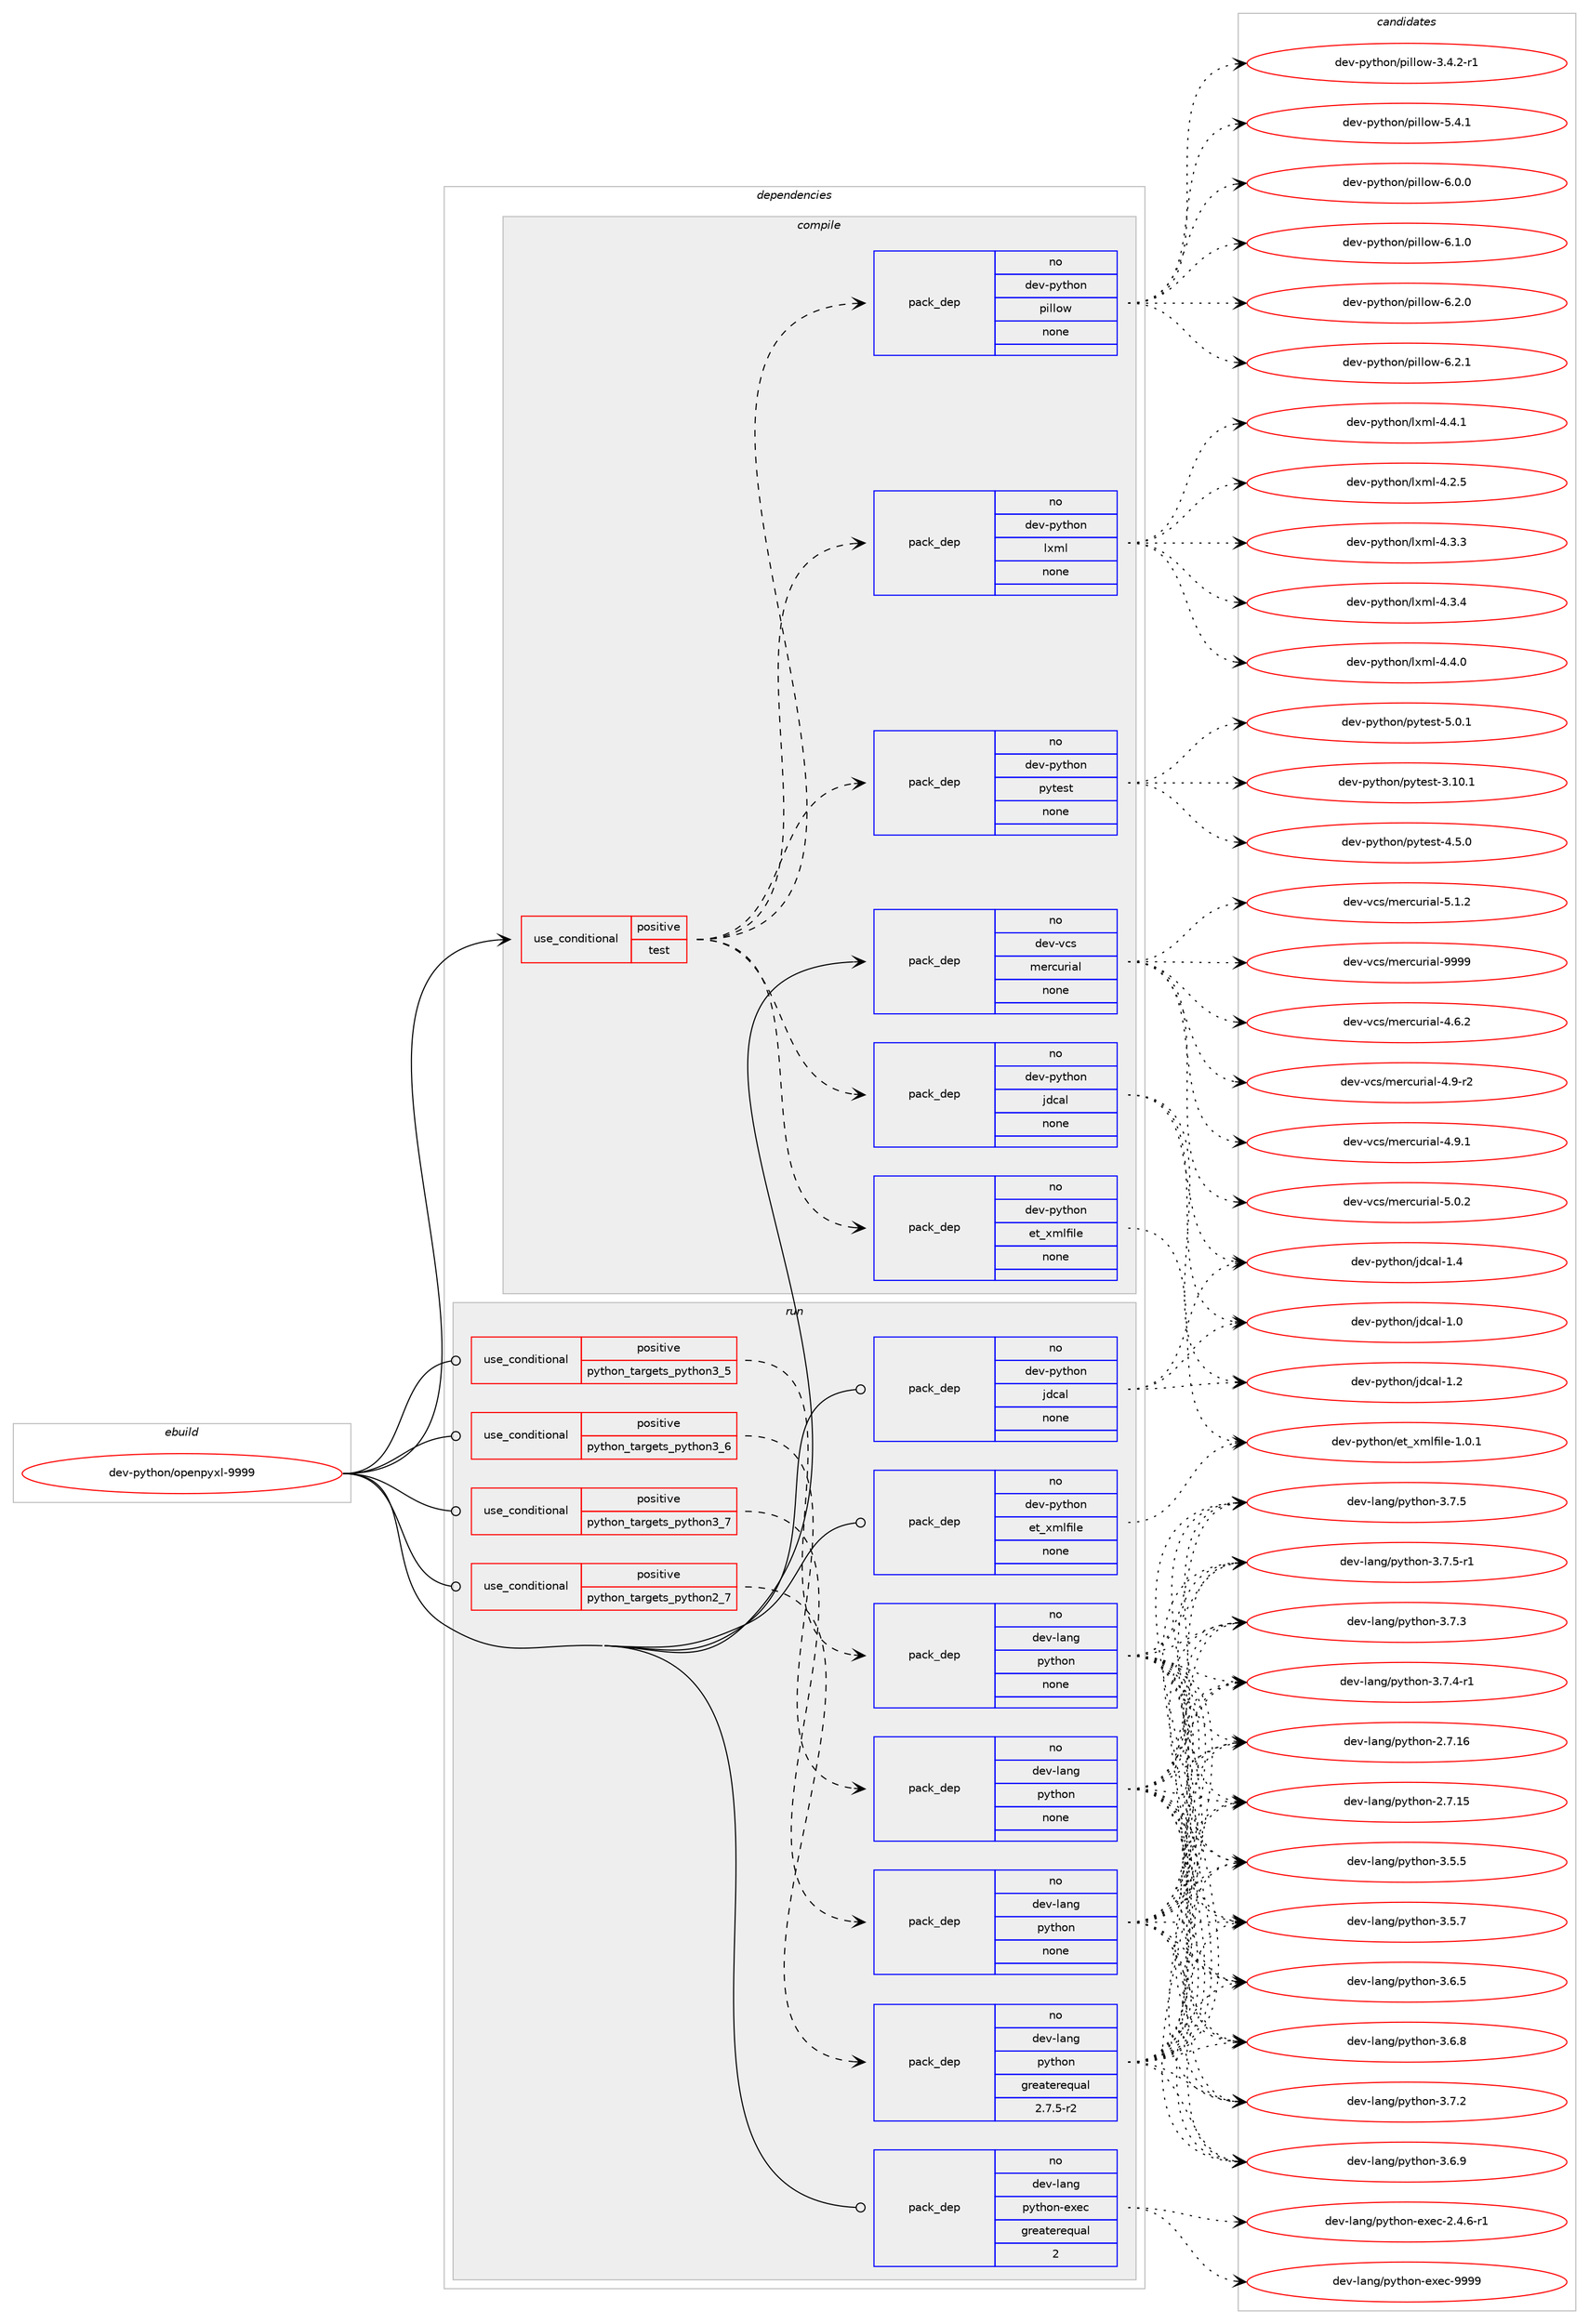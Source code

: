 digraph prolog {

# *************
# Graph options
# *************

newrank=true;
concentrate=true;
compound=true;
graph [rankdir=LR,fontname=Helvetica,fontsize=10,ranksep=1.5];#, ranksep=2.5, nodesep=0.2];
edge  [arrowhead=vee];
node  [fontname=Helvetica,fontsize=10];

# **********
# The ebuild
# **********

subgraph cluster_leftcol {
color=gray;
rank=same;
label=<<i>ebuild</i>>;
id [label="dev-python/openpyxl-9999", color=red, width=4, href="../dev-python/openpyxl-9999.svg"];
}

# ****************
# The dependencies
# ****************

subgraph cluster_midcol {
color=gray;
label=<<i>dependencies</i>>;
subgraph cluster_compile {
fillcolor="#eeeeee";
style=filled;
label=<<i>compile</i>>;
subgraph cond143584 {
dependency617990 [label=<<TABLE BORDER="0" CELLBORDER="1" CELLSPACING="0" CELLPADDING="4"><TR><TD ROWSPAN="3" CELLPADDING="10">use_conditional</TD></TR><TR><TD>positive</TD></TR><TR><TD>test</TD></TR></TABLE>>, shape=none, color=red];
subgraph pack462598 {
dependency617991 [label=<<TABLE BORDER="0" CELLBORDER="1" CELLSPACING="0" CELLPADDING="4" WIDTH="220"><TR><TD ROWSPAN="6" CELLPADDING="30">pack_dep</TD></TR><TR><TD WIDTH="110">no</TD></TR><TR><TD>dev-python</TD></TR><TR><TD>jdcal</TD></TR><TR><TD>none</TD></TR><TR><TD></TD></TR></TABLE>>, shape=none, color=blue];
}
dependency617990:e -> dependency617991:w [weight=20,style="dashed",arrowhead="vee"];
subgraph pack462599 {
dependency617992 [label=<<TABLE BORDER="0" CELLBORDER="1" CELLSPACING="0" CELLPADDING="4" WIDTH="220"><TR><TD ROWSPAN="6" CELLPADDING="30">pack_dep</TD></TR><TR><TD WIDTH="110">no</TD></TR><TR><TD>dev-python</TD></TR><TR><TD>et_xmlfile</TD></TR><TR><TD>none</TD></TR><TR><TD></TD></TR></TABLE>>, shape=none, color=blue];
}
dependency617990:e -> dependency617992:w [weight=20,style="dashed",arrowhead="vee"];
subgraph pack462600 {
dependency617993 [label=<<TABLE BORDER="0" CELLBORDER="1" CELLSPACING="0" CELLPADDING="4" WIDTH="220"><TR><TD ROWSPAN="6" CELLPADDING="30">pack_dep</TD></TR><TR><TD WIDTH="110">no</TD></TR><TR><TD>dev-python</TD></TR><TR><TD>pytest</TD></TR><TR><TD>none</TD></TR><TR><TD></TD></TR></TABLE>>, shape=none, color=blue];
}
dependency617990:e -> dependency617993:w [weight=20,style="dashed",arrowhead="vee"];
subgraph pack462601 {
dependency617994 [label=<<TABLE BORDER="0" CELLBORDER="1" CELLSPACING="0" CELLPADDING="4" WIDTH="220"><TR><TD ROWSPAN="6" CELLPADDING="30">pack_dep</TD></TR><TR><TD WIDTH="110">no</TD></TR><TR><TD>dev-python</TD></TR><TR><TD>lxml</TD></TR><TR><TD>none</TD></TR><TR><TD></TD></TR></TABLE>>, shape=none, color=blue];
}
dependency617990:e -> dependency617994:w [weight=20,style="dashed",arrowhead="vee"];
subgraph pack462602 {
dependency617995 [label=<<TABLE BORDER="0" CELLBORDER="1" CELLSPACING="0" CELLPADDING="4" WIDTH="220"><TR><TD ROWSPAN="6" CELLPADDING="30">pack_dep</TD></TR><TR><TD WIDTH="110">no</TD></TR><TR><TD>dev-python</TD></TR><TR><TD>pillow</TD></TR><TR><TD>none</TD></TR><TR><TD></TD></TR></TABLE>>, shape=none, color=blue];
}
dependency617990:e -> dependency617995:w [weight=20,style="dashed",arrowhead="vee"];
}
id:e -> dependency617990:w [weight=20,style="solid",arrowhead="vee"];
subgraph pack462603 {
dependency617996 [label=<<TABLE BORDER="0" CELLBORDER="1" CELLSPACING="0" CELLPADDING="4" WIDTH="220"><TR><TD ROWSPAN="6" CELLPADDING="30">pack_dep</TD></TR><TR><TD WIDTH="110">no</TD></TR><TR><TD>dev-vcs</TD></TR><TR><TD>mercurial</TD></TR><TR><TD>none</TD></TR><TR><TD></TD></TR></TABLE>>, shape=none, color=blue];
}
id:e -> dependency617996:w [weight=20,style="solid",arrowhead="vee"];
}
subgraph cluster_compileandrun {
fillcolor="#eeeeee";
style=filled;
label=<<i>compile and run</i>>;
}
subgraph cluster_run {
fillcolor="#eeeeee";
style=filled;
label=<<i>run</i>>;
subgraph cond143585 {
dependency617997 [label=<<TABLE BORDER="0" CELLBORDER="1" CELLSPACING="0" CELLPADDING="4"><TR><TD ROWSPAN="3" CELLPADDING="10">use_conditional</TD></TR><TR><TD>positive</TD></TR><TR><TD>python_targets_python2_7</TD></TR></TABLE>>, shape=none, color=red];
subgraph pack462604 {
dependency617998 [label=<<TABLE BORDER="0" CELLBORDER="1" CELLSPACING="0" CELLPADDING="4" WIDTH="220"><TR><TD ROWSPAN="6" CELLPADDING="30">pack_dep</TD></TR><TR><TD WIDTH="110">no</TD></TR><TR><TD>dev-lang</TD></TR><TR><TD>python</TD></TR><TR><TD>greaterequal</TD></TR><TR><TD>2.7.5-r2</TD></TR></TABLE>>, shape=none, color=blue];
}
dependency617997:e -> dependency617998:w [weight=20,style="dashed",arrowhead="vee"];
}
id:e -> dependency617997:w [weight=20,style="solid",arrowhead="odot"];
subgraph cond143586 {
dependency617999 [label=<<TABLE BORDER="0" CELLBORDER="1" CELLSPACING="0" CELLPADDING="4"><TR><TD ROWSPAN="3" CELLPADDING="10">use_conditional</TD></TR><TR><TD>positive</TD></TR><TR><TD>python_targets_python3_5</TD></TR></TABLE>>, shape=none, color=red];
subgraph pack462605 {
dependency618000 [label=<<TABLE BORDER="0" CELLBORDER="1" CELLSPACING="0" CELLPADDING="4" WIDTH="220"><TR><TD ROWSPAN="6" CELLPADDING="30">pack_dep</TD></TR><TR><TD WIDTH="110">no</TD></TR><TR><TD>dev-lang</TD></TR><TR><TD>python</TD></TR><TR><TD>none</TD></TR><TR><TD></TD></TR></TABLE>>, shape=none, color=blue];
}
dependency617999:e -> dependency618000:w [weight=20,style="dashed",arrowhead="vee"];
}
id:e -> dependency617999:w [weight=20,style="solid",arrowhead="odot"];
subgraph cond143587 {
dependency618001 [label=<<TABLE BORDER="0" CELLBORDER="1" CELLSPACING="0" CELLPADDING="4"><TR><TD ROWSPAN="3" CELLPADDING="10">use_conditional</TD></TR><TR><TD>positive</TD></TR><TR><TD>python_targets_python3_6</TD></TR></TABLE>>, shape=none, color=red];
subgraph pack462606 {
dependency618002 [label=<<TABLE BORDER="0" CELLBORDER="1" CELLSPACING="0" CELLPADDING="4" WIDTH="220"><TR><TD ROWSPAN="6" CELLPADDING="30">pack_dep</TD></TR><TR><TD WIDTH="110">no</TD></TR><TR><TD>dev-lang</TD></TR><TR><TD>python</TD></TR><TR><TD>none</TD></TR><TR><TD></TD></TR></TABLE>>, shape=none, color=blue];
}
dependency618001:e -> dependency618002:w [weight=20,style="dashed",arrowhead="vee"];
}
id:e -> dependency618001:w [weight=20,style="solid",arrowhead="odot"];
subgraph cond143588 {
dependency618003 [label=<<TABLE BORDER="0" CELLBORDER="1" CELLSPACING="0" CELLPADDING="4"><TR><TD ROWSPAN="3" CELLPADDING="10">use_conditional</TD></TR><TR><TD>positive</TD></TR><TR><TD>python_targets_python3_7</TD></TR></TABLE>>, shape=none, color=red];
subgraph pack462607 {
dependency618004 [label=<<TABLE BORDER="0" CELLBORDER="1" CELLSPACING="0" CELLPADDING="4" WIDTH="220"><TR><TD ROWSPAN="6" CELLPADDING="30">pack_dep</TD></TR><TR><TD WIDTH="110">no</TD></TR><TR><TD>dev-lang</TD></TR><TR><TD>python</TD></TR><TR><TD>none</TD></TR><TR><TD></TD></TR></TABLE>>, shape=none, color=blue];
}
dependency618003:e -> dependency618004:w [weight=20,style="dashed",arrowhead="vee"];
}
id:e -> dependency618003:w [weight=20,style="solid",arrowhead="odot"];
subgraph pack462608 {
dependency618005 [label=<<TABLE BORDER="0" CELLBORDER="1" CELLSPACING="0" CELLPADDING="4" WIDTH="220"><TR><TD ROWSPAN="6" CELLPADDING="30">pack_dep</TD></TR><TR><TD WIDTH="110">no</TD></TR><TR><TD>dev-lang</TD></TR><TR><TD>python-exec</TD></TR><TR><TD>greaterequal</TD></TR><TR><TD>2</TD></TR></TABLE>>, shape=none, color=blue];
}
id:e -> dependency618005:w [weight=20,style="solid",arrowhead="odot"];
subgraph pack462609 {
dependency618006 [label=<<TABLE BORDER="0" CELLBORDER="1" CELLSPACING="0" CELLPADDING="4" WIDTH="220"><TR><TD ROWSPAN="6" CELLPADDING="30">pack_dep</TD></TR><TR><TD WIDTH="110">no</TD></TR><TR><TD>dev-python</TD></TR><TR><TD>et_xmlfile</TD></TR><TR><TD>none</TD></TR><TR><TD></TD></TR></TABLE>>, shape=none, color=blue];
}
id:e -> dependency618006:w [weight=20,style="solid",arrowhead="odot"];
subgraph pack462610 {
dependency618007 [label=<<TABLE BORDER="0" CELLBORDER="1" CELLSPACING="0" CELLPADDING="4" WIDTH="220"><TR><TD ROWSPAN="6" CELLPADDING="30">pack_dep</TD></TR><TR><TD WIDTH="110">no</TD></TR><TR><TD>dev-python</TD></TR><TR><TD>jdcal</TD></TR><TR><TD>none</TD></TR><TR><TD></TD></TR></TABLE>>, shape=none, color=blue];
}
id:e -> dependency618007:w [weight=20,style="solid",arrowhead="odot"];
}
}

# **************
# The candidates
# **************

subgraph cluster_choices {
rank=same;
color=gray;
label=<<i>candidates</i>>;

subgraph choice462598 {
color=black;
nodesep=1;
choice1001011184511212111610411111047106100999710845494648 [label="dev-python/jdcal-1.0", color=red, width=4,href="../dev-python/jdcal-1.0.svg"];
choice1001011184511212111610411111047106100999710845494650 [label="dev-python/jdcal-1.2", color=red, width=4,href="../dev-python/jdcal-1.2.svg"];
choice1001011184511212111610411111047106100999710845494652 [label="dev-python/jdcal-1.4", color=red, width=4,href="../dev-python/jdcal-1.4.svg"];
dependency617991:e -> choice1001011184511212111610411111047106100999710845494648:w [style=dotted,weight="100"];
dependency617991:e -> choice1001011184511212111610411111047106100999710845494650:w [style=dotted,weight="100"];
dependency617991:e -> choice1001011184511212111610411111047106100999710845494652:w [style=dotted,weight="100"];
}
subgraph choice462599 {
color=black;
nodesep=1;
choice100101118451121211161041111104710111695120109108102105108101454946484649 [label="dev-python/et_xmlfile-1.0.1", color=red, width=4,href="../dev-python/et_xmlfile-1.0.1.svg"];
dependency617992:e -> choice100101118451121211161041111104710111695120109108102105108101454946484649:w [style=dotted,weight="100"];
}
subgraph choice462600 {
color=black;
nodesep=1;
choice100101118451121211161041111104711212111610111511645514649484649 [label="dev-python/pytest-3.10.1", color=red, width=4,href="../dev-python/pytest-3.10.1.svg"];
choice1001011184511212111610411111047112121116101115116455246534648 [label="dev-python/pytest-4.5.0", color=red, width=4,href="../dev-python/pytest-4.5.0.svg"];
choice1001011184511212111610411111047112121116101115116455346484649 [label="dev-python/pytest-5.0.1", color=red, width=4,href="../dev-python/pytest-5.0.1.svg"];
dependency617993:e -> choice100101118451121211161041111104711212111610111511645514649484649:w [style=dotted,weight="100"];
dependency617993:e -> choice1001011184511212111610411111047112121116101115116455246534648:w [style=dotted,weight="100"];
dependency617993:e -> choice1001011184511212111610411111047112121116101115116455346484649:w [style=dotted,weight="100"];
}
subgraph choice462601 {
color=black;
nodesep=1;
choice1001011184511212111610411111047108120109108455246504653 [label="dev-python/lxml-4.2.5", color=red, width=4,href="../dev-python/lxml-4.2.5.svg"];
choice1001011184511212111610411111047108120109108455246514651 [label="dev-python/lxml-4.3.3", color=red, width=4,href="../dev-python/lxml-4.3.3.svg"];
choice1001011184511212111610411111047108120109108455246514652 [label="dev-python/lxml-4.3.4", color=red, width=4,href="../dev-python/lxml-4.3.4.svg"];
choice1001011184511212111610411111047108120109108455246524648 [label="dev-python/lxml-4.4.0", color=red, width=4,href="../dev-python/lxml-4.4.0.svg"];
choice1001011184511212111610411111047108120109108455246524649 [label="dev-python/lxml-4.4.1", color=red, width=4,href="../dev-python/lxml-4.4.1.svg"];
dependency617994:e -> choice1001011184511212111610411111047108120109108455246504653:w [style=dotted,weight="100"];
dependency617994:e -> choice1001011184511212111610411111047108120109108455246514651:w [style=dotted,weight="100"];
dependency617994:e -> choice1001011184511212111610411111047108120109108455246514652:w [style=dotted,weight="100"];
dependency617994:e -> choice1001011184511212111610411111047108120109108455246524648:w [style=dotted,weight="100"];
dependency617994:e -> choice1001011184511212111610411111047108120109108455246524649:w [style=dotted,weight="100"];
}
subgraph choice462602 {
color=black;
nodesep=1;
choice10010111845112121116104111110471121051081081111194551465246504511449 [label="dev-python/pillow-3.4.2-r1", color=red, width=4,href="../dev-python/pillow-3.4.2-r1.svg"];
choice1001011184511212111610411111047112105108108111119455346524649 [label="dev-python/pillow-5.4.1", color=red, width=4,href="../dev-python/pillow-5.4.1.svg"];
choice1001011184511212111610411111047112105108108111119455446484648 [label="dev-python/pillow-6.0.0", color=red, width=4,href="../dev-python/pillow-6.0.0.svg"];
choice1001011184511212111610411111047112105108108111119455446494648 [label="dev-python/pillow-6.1.0", color=red, width=4,href="../dev-python/pillow-6.1.0.svg"];
choice1001011184511212111610411111047112105108108111119455446504648 [label="dev-python/pillow-6.2.0", color=red, width=4,href="../dev-python/pillow-6.2.0.svg"];
choice1001011184511212111610411111047112105108108111119455446504649 [label="dev-python/pillow-6.2.1", color=red, width=4,href="../dev-python/pillow-6.2.1.svg"];
dependency617995:e -> choice10010111845112121116104111110471121051081081111194551465246504511449:w [style=dotted,weight="100"];
dependency617995:e -> choice1001011184511212111610411111047112105108108111119455346524649:w [style=dotted,weight="100"];
dependency617995:e -> choice1001011184511212111610411111047112105108108111119455446484648:w [style=dotted,weight="100"];
dependency617995:e -> choice1001011184511212111610411111047112105108108111119455446494648:w [style=dotted,weight="100"];
dependency617995:e -> choice1001011184511212111610411111047112105108108111119455446504648:w [style=dotted,weight="100"];
dependency617995:e -> choice1001011184511212111610411111047112105108108111119455446504649:w [style=dotted,weight="100"];
}
subgraph choice462603 {
color=black;
nodesep=1;
choice1001011184511899115471091011149911711410597108455246544650 [label="dev-vcs/mercurial-4.6.2", color=red, width=4,href="../dev-vcs/mercurial-4.6.2.svg"];
choice1001011184511899115471091011149911711410597108455246574511450 [label="dev-vcs/mercurial-4.9-r2", color=red, width=4,href="../dev-vcs/mercurial-4.9-r2.svg"];
choice1001011184511899115471091011149911711410597108455246574649 [label="dev-vcs/mercurial-4.9.1", color=red, width=4,href="../dev-vcs/mercurial-4.9.1.svg"];
choice1001011184511899115471091011149911711410597108455346484650 [label="dev-vcs/mercurial-5.0.2", color=red, width=4,href="../dev-vcs/mercurial-5.0.2.svg"];
choice1001011184511899115471091011149911711410597108455346494650 [label="dev-vcs/mercurial-5.1.2", color=red, width=4,href="../dev-vcs/mercurial-5.1.2.svg"];
choice10010111845118991154710910111499117114105971084557575757 [label="dev-vcs/mercurial-9999", color=red, width=4,href="../dev-vcs/mercurial-9999.svg"];
dependency617996:e -> choice1001011184511899115471091011149911711410597108455246544650:w [style=dotted,weight="100"];
dependency617996:e -> choice1001011184511899115471091011149911711410597108455246574511450:w [style=dotted,weight="100"];
dependency617996:e -> choice1001011184511899115471091011149911711410597108455246574649:w [style=dotted,weight="100"];
dependency617996:e -> choice1001011184511899115471091011149911711410597108455346484650:w [style=dotted,weight="100"];
dependency617996:e -> choice1001011184511899115471091011149911711410597108455346494650:w [style=dotted,weight="100"];
dependency617996:e -> choice10010111845118991154710910111499117114105971084557575757:w [style=dotted,weight="100"];
}
subgraph choice462604 {
color=black;
nodesep=1;
choice10010111845108971101034711212111610411111045504655464953 [label="dev-lang/python-2.7.15", color=red, width=4,href="../dev-lang/python-2.7.15.svg"];
choice10010111845108971101034711212111610411111045504655464954 [label="dev-lang/python-2.7.16", color=red, width=4,href="../dev-lang/python-2.7.16.svg"];
choice100101118451089711010347112121116104111110455146534653 [label="dev-lang/python-3.5.5", color=red, width=4,href="../dev-lang/python-3.5.5.svg"];
choice100101118451089711010347112121116104111110455146534655 [label="dev-lang/python-3.5.7", color=red, width=4,href="../dev-lang/python-3.5.7.svg"];
choice100101118451089711010347112121116104111110455146544653 [label="dev-lang/python-3.6.5", color=red, width=4,href="../dev-lang/python-3.6.5.svg"];
choice100101118451089711010347112121116104111110455146544656 [label="dev-lang/python-3.6.8", color=red, width=4,href="../dev-lang/python-3.6.8.svg"];
choice100101118451089711010347112121116104111110455146544657 [label="dev-lang/python-3.6.9", color=red, width=4,href="../dev-lang/python-3.6.9.svg"];
choice100101118451089711010347112121116104111110455146554650 [label="dev-lang/python-3.7.2", color=red, width=4,href="../dev-lang/python-3.7.2.svg"];
choice100101118451089711010347112121116104111110455146554651 [label="dev-lang/python-3.7.3", color=red, width=4,href="../dev-lang/python-3.7.3.svg"];
choice1001011184510897110103471121211161041111104551465546524511449 [label="dev-lang/python-3.7.4-r1", color=red, width=4,href="../dev-lang/python-3.7.4-r1.svg"];
choice100101118451089711010347112121116104111110455146554653 [label="dev-lang/python-3.7.5", color=red, width=4,href="../dev-lang/python-3.7.5.svg"];
choice1001011184510897110103471121211161041111104551465546534511449 [label="dev-lang/python-3.7.5-r1", color=red, width=4,href="../dev-lang/python-3.7.5-r1.svg"];
dependency617998:e -> choice10010111845108971101034711212111610411111045504655464953:w [style=dotted,weight="100"];
dependency617998:e -> choice10010111845108971101034711212111610411111045504655464954:w [style=dotted,weight="100"];
dependency617998:e -> choice100101118451089711010347112121116104111110455146534653:w [style=dotted,weight="100"];
dependency617998:e -> choice100101118451089711010347112121116104111110455146534655:w [style=dotted,weight="100"];
dependency617998:e -> choice100101118451089711010347112121116104111110455146544653:w [style=dotted,weight="100"];
dependency617998:e -> choice100101118451089711010347112121116104111110455146544656:w [style=dotted,weight="100"];
dependency617998:e -> choice100101118451089711010347112121116104111110455146544657:w [style=dotted,weight="100"];
dependency617998:e -> choice100101118451089711010347112121116104111110455146554650:w [style=dotted,weight="100"];
dependency617998:e -> choice100101118451089711010347112121116104111110455146554651:w [style=dotted,weight="100"];
dependency617998:e -> choice1001011184510897110103471121211161041111104551465546524511449:w [style=dotted,weight="100"];
dependency617998:e -> choice100101118451089711010347112121116104111110455146554653:w [style=dotted,weight="100"];
dependency617998:e -> choice1001011184510897110103471121211161041111104551465546534511449:w [style=dotted,weight="100"];
}
subgraph choice462605 {
color=black;
nodesep=1;
choice10010111845108971101034711212111610411111045504655464953 [label="dev-lang/python-2.7.15", color=red, width=4,href="../dev-lang/python-2.7.15.svg"];
choice10010111845108971101034711212111610411111045504655464954 [label="dev-lang/python-2.7.16", color=red, width=4,href="../dev-lang/python-2.7.16.svg"];
choice100101118451089711010347112121116104111110455146534653 [label="dev-lang/python-3.5.5", color=red, width=4,href="../dev-lang/python-3.5.5.svg"];
choice100101118451089711010347112121116104111110455146534655 [label="dev-lang/python-3.5.7", color=red, width=4,href="../dev-lang/python-3.5.7.svg"];
choice100101118451089711010347112121116104111110455146544653 [label="dev-lang/python-3.6.5", color=red, width=4,href="../dev-lang/python-3.6.5.svg"];
choice100101118451089711010347112121116104111110455146544656 [label="dev-lang/python-3.6.8", color=red, width=4,href="../dev-lang/python-3.6.8.svg"];
choice100101118451089711010347112121116104111110455146544657 [label="dev-lang/python-3.6.9", color=red, width=4,href="../dev-lang/python-3.6.9.svg"];
choice100101118451089711010347112121116104111110455146554650 [label="dev-lang/python-3.7.2", color=red, width=4,href="../dev-lang/python-3.7.2.svg"];
choice100101118451089711010347112121116104111110455146554651 [label="dev-lang/python-3.7.3", color=red, width=4,href="../dev-lang/python-3.7.3.svg"];
choice1001011184510897110103471121211161041111104551465546524511449 [label="dev-lang/python-3.7.4-r1", color=red, width=4,href="../dev-lang/python-3.7.4-r1.svg"];
choice100101118451089711010347112121116104111110455146554653 [label="dev-lang/python-3.7.5", color=red, width=4,href="../dev-lang/python-3.7.5.svg"];
choice1001011184510897110103471121211161041111104551465546534511449 [label="dev-lang/python-3.7.5-r1", color=red, width=4,href="../dev-lang/python-3.7.5-r1.svg"];
dependency618000:e -> choice10010111845108971101034711212111610411111045504655464953:w [style=dotted,weight="100"];
dependency618000:e -> choice10010111845108971101034711212111610411111045504655464954:w [style=dotted,weight="100"];
dependency618000:e -> choice100101118451089711010347112121116104111110455146534653:w [style=dotted,weight="100"];
dependency618000:e -> choice100101118451089711010347112121116104111110455146534655:w [style=dotted,weight="100"];
dependency618000:e -> choice100101118451089711010347112121116104111110455146544653:w [style=dotted,weight="100"];
dependency618000:e -> choice100101118451089711010347112121116104111110455146544656:w [style=dotted,weight="100"];
dependency618000:e -> choice100101118451089711010347112121116104111110455146544657:w [style=dotted,weight="100"];
dependency618000:e -> choice100101118451089711010347112121116104111110455146554650:w [style=dotted,weight="100"];
dependency618000:e -> choice100101118451089711010347112121116104111110455146554651:w [style=dotted,weight="100"];
dependency618000:e -> choice1001011184510897110103471121211161041111104551465546524511449:w [style=dotted,weight="100"];
dependency618000:e -> choice100101118451089711010347112121116104111110455146554653:w [style=dotted,weight="100"];
dependency618000:e -> choice1001011184510897110103471121211161041111104551465546534511449:w [style=dotted,weight="100"];
}
subgraph choice462606 {
color=black;
nodesep=1;
choice10010111845108971101034711212111610411111045504655464953 [label="dev-lang/python-2.7.15", color=red, width=4,href="../dev-lang/python-2.7.15.svg"];
choice10010111845108971101034711212111610411111045504655464954 [label="dev-lang/python-2.7.16", color=red, width=4,href="../dev-lang/python-2.7.16.svg"];
choice100101118451089711010347112121116104111110455146534653 [label="dev-lang/python-3.5.5", color=red, width=4,href="../dev-lang/python-3.5.5.svg"];
choice100101118451089711010347112121116104111110455146534655 [label="dev-lang/python-3.5.7", color=red, width=4,href="../dev-lang/python-3.5.7.svg"];
choice100101118451089711010347112121116104111110455146544653 [label="dev-lang/python-3.6.5", color=red, width=4,href="../dev-lang/python-3.6.5.svg"];
choice100101118451089711010347112121116104111110455146544656 [label="dev-lang/python-3.6.8", color=red, width=4,href="../dev-lang/python-3.6.8.svg"];
choice100101118451089711010347112121116104111110455146544657 [label="dev-lang/python-3.6.9", color=red, width=4,href="../dev-lang/python-3.6.9.svg"];
choice100101118451089711010347112121116104111110455146554650 [label="dev-lang/python-3.7.2", color=red, width=4,href="../dev-lang/python-3.7.2.svg"];
choice100101118451089711010347112121116104111110455146554651 [label="dev-lang/python-3.7.3", color=red, width=4,href="../dev-lang/python-3.7.3.svg"];
choice1001011184510897110103471121211161041111104551465546524511449 [label="dev-lang/python-3.7.4-r1", color=red, width=4,href="../dev-lang/python-3.7.4-r1.svg"];
choice100101118451089711010347112121116104111110455146554653 [label="dev-lang/python-3.7.5", color=red, width=4,href="../dev-lang/python-3.7.5.svg"];
choice1001011184510897110103471121211161041111104551465546534511449 [label="dev-lang/python-3.7.5-r1", color=red, width=4,href="../dev-lang/python-3.7.5-r1.svg"];
dependency618002:e -> choice10010111845108971101034711212111610411111045504655464953:w [style=dotted,weight="100"];
dependency618002:e -> choice10010111845108971101034711212111610411111045504655464954:w [style=dotted,weight="100"];
dependency618002:e -> choice100101118451089711010347112121116104111110455146534653:w [style=dotted,weight="100"];
dependency618002:e -> choice100101118451089711010347112121116104111110455146534655:w [style=dotted,weight="100"];
dependency618002:e -> choice100101118451089711010347112121116104111110455146544653:w [style=dotted,weight="100"];
dependency618002:e -> choice100101118451089711010347112121116104111110455146544656:w [style=dotted,weight="100"];
dependency618002:e -> choice100101118451089711010347112121116104111110455146544657:w [style=dotted,weight="100"];
dependency618002:e -> choice100101118451089711010347112121116104111110455146554650:w [style=dotted,weight="100"];
dependency618002:e -> choice100101118451089711010347112121116104111110455146554651:w [style=dotted,weight="100"];
dependency618002:e -> choice1001011184510897110103471121211161041111104551465546524511449:w [style=dotted,weight="100"];
dependency618002:e -> choice100101118451089711010347112121116104111110455146554653:w [style=dotted,weight="100"];
dependency618002:e -> choice1001011184510897110103471121211161041111104551465546534511449:w [style=dotted,weight="100"];
}
subgraph choice462607 {
color=black;
nodesep=1;
choice10010111845108971101034711212111610411111045504655464953 [label="dev-lang/python-2.7.15", color=red, width=4,href="../dev-lang/python-2.7.15.svg"];
choice10010111845108971101034711212111610411111045504655464954 [label="dev-lang/python-2.7.16", color=red, width=4,href="../dev-lang/python-2.7.16.svg"];
choice100101118451089711010347112121116104111110455146534653 [label="dev-lang/python-3.5.5", color=red, width=4,href="../dev-lang/python-3.5.5.svg"];
choice100101118451089711010347112121116104111110455146534655 [label="dev-lang/python-3.5.7", color=red, width=4,href="../dev-lang/python-3.5.7.svg"];
choice100101118451089711010347112121116104111110455146544653 [label="dev-lang/python-3.6.5", color=red, width=4,href="../dev-lang/python-3.6.5.svg"];
choice100101118451089711010347112121116104111110455146544656 [label="dev-lang/python-3.6.8", color=red, width=4,href="../dev-lang/python-3.6.8.svg"];
choice100101118451089711010347112121116104111110455146544657 [label="dev-lang/python-3.6.9", color=red, width=4,href="../dev-lang/python-3.6.9.svg"];
choice100101118451089711010347112121116104111110455146554650 [label="dev-lang/python-3.7.2", color=red, width=4,href="../dev-lang/python-3.7.2.svg"];
choice100101118451089711010347112121116104111110455146554651 [label="dev-lang/python-3.7.3", color=red, width=4,href="../dev-lang/python-3.7.3.svg"];
choice1001011184510897110103471121211161041111104551465546524511449 [label="dev-lang/python-3.7.4-r1", color=red, width=4,href="../dev-lang/python-3.7.4-r1.svg"];
choice100101118451089711010347112121116104111110455146554653 [label="dev-lang/python-3.7.5", color=red, width=4,href="../dev-lang/python-3.7.5.svg"];
choice1001011184510897110103471121211161041111104551465546534511449 [label="dev-lang/python-3.7.5-r1", color=red, width=4,href="../dev-lang/python-3.7.5-r1.svg"];
dependency618004:e -> choice10010111845108971101034711212111610411111045504655464953:w [style=dotted,weight="100"];
dependency618004:e -> choice10010111845108971101034711212111610411111045504655464954:w [style=dotted,weight="100"];
dependency618004:e -> choice100101118451089711010347112121116104111110455146534653:w [style=dotted,weight="100"];
dependency618004:e -> choice100101118451089711010347112121116104111110455146534655:w [style=dotted,weight="100"];
dependency618004:e -> choice100101118451089711010347112121116104111110455146544653:w [style=dotted,weight="100"];
dependency618004:e -> choice100101118451089711010347112121116104111110455146544656:w [style=dotted,weight="100"];
dependency618004:e -> choice100101118451089711010347112121116104111110455146544657:w [style=dotted,weight="100"];
dependency618004:e -> choice100101118451089711010347112121116104111110455146554650:w [style=dotted,weight="100"];
dependency618004:e -> choice100101118451089711010347112121116104111110455146554651:w [style=dotted,weight="100"];
dependency618004:e -> choice1001011184510897110103471121211161041111104551465546524511449:w [style=dotted,weight="100"];
dependency618004:e -> choice100101118451089711010347112121116104111110455146554653:w [style=dotted,weight="100"];
dependency618004:e -> choice1001011184510897110103471121211161041111104551465546534511449:w [style=dotted,weight="100"];
}
subgraph choice462608 {
color=black;
nodesep=1;
choice10010111845108971101034711212111610411111045101120101994550465246544511449 [label="dev-lang/python-exec-2.4.6-r1", color=red, width=4,href="../dev-lang/python-exec-2.4.6-r1.svg"];
choice10010111845108971101034711212111610411111045101120101994557575757 [label="dev-lang/python-exec-9999", color=red, width=4,href="../dev-lang/python-exec-9999.svg"];
dependency618005:e -> choice10010111845108971101034711212111610411111045101120101994550465246544511449:w [style=dotted,weight="100"];
dependency618005:e -> choice10010111845108971101034711212111610411111045101120101994557575757:w [style=dotted,weight="100"];
}
subgraph choice462609 {
color=black;
nodesep=1;
choice100101118451121211161041111104710111695120109108102105108101454946484649 [label="dev-python/et_xmlfile-1.0.1", color=red, width=4,href="../dev-python/et_xmlfile-1.0.1.svg"];
dependency618006:e -> choice100101118451121211161041111104710111695120109108102105108101454946484649:w [style=dotted,weight="100"];
}
subgraph choice462610 {
color=black;
nodesep=1;
choice1001011184511212111610411111047106100999710845494648 [label="dev-python/jdcal-1.0", color=red, width=4,href="../dev-python/jdcal-1.0.svg"];
choice1001011184511212111610411111047106100999710845494650 [label="dev-python/jdcal-1.2", color=red, width=4,href="../dev-python/jdcal-1.2.svg"];
choice1001011184511212111610411111047106100999710845494652 [label="dev-python/jdcal-1.4", color=red, width=4,href="../dev-python/jdcal-1.4.svg"];
dependency618007:e -> choice1001011184511212111610411111047106100999710845494648:w [style=dotted,weight="100"];
dependency618007:e -> choice1001011184511212111610411111047106100999710845494650:w [style=dotted,weight="100"];
dependency618007:e -> choice1001011184511212111610411111047106100999710845494652:w [style=dotted,weight="100"];
}
}

}
